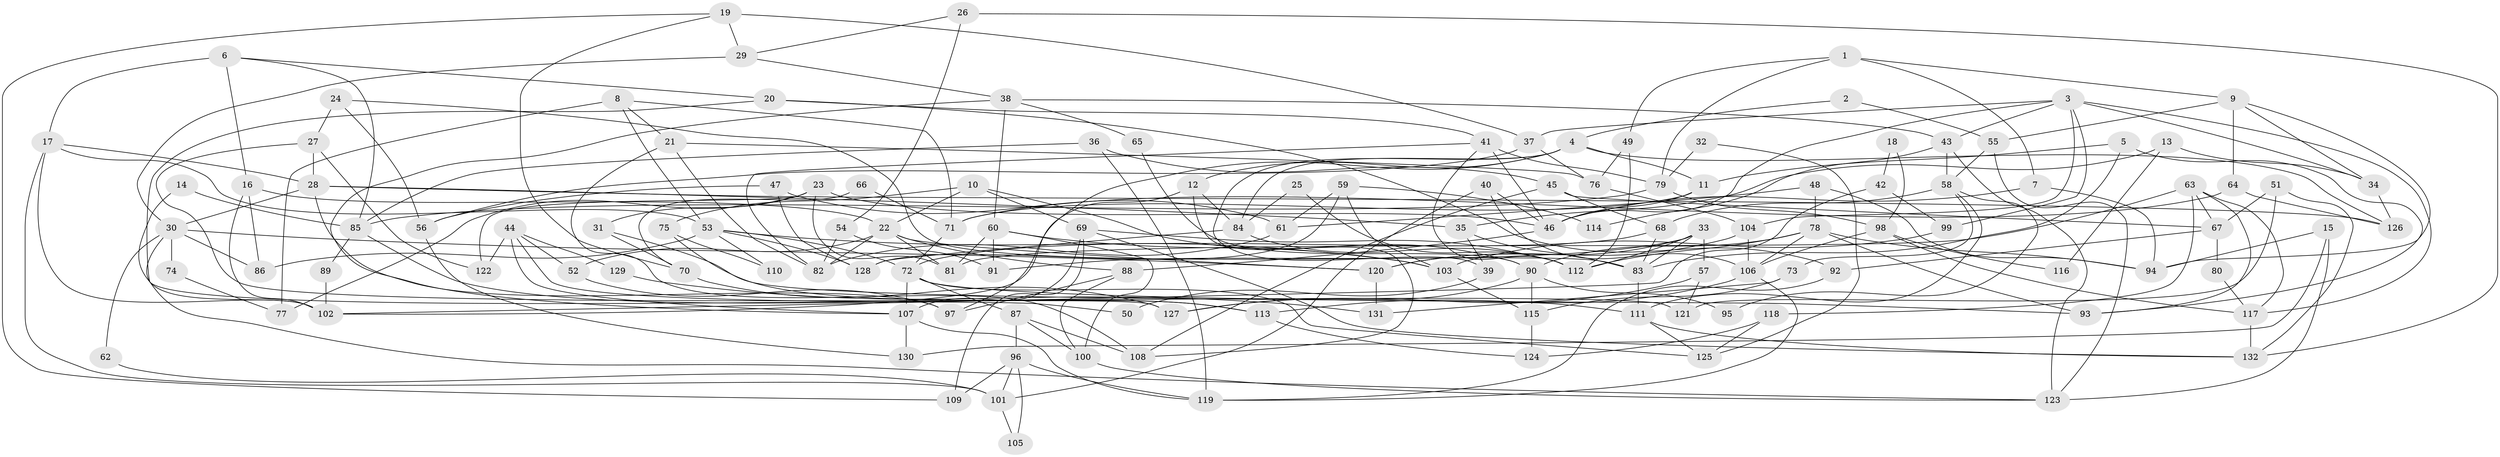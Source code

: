 // Generated by graph-tools (version 1.1) at 2025/36/03/09/25 02:36:13]
// undirected, 132 vertices, 264 edges
graph export_dot {
graph [start="1"]
  node [color=gray90,style=filled];
  1;
  2;
  3;
  4;
  5;
  6;
  7;
  8;
  9;
  10;
  11;
  12;
  13;
  14;
  15;
  16;
  17;
  18;
  19;
  20;
  21;
  22;
  23;
  24;
  25;
  26;
  27;
  28;
  29;
  30;
  31;
  32;
  33;
  34;
  35;
  36;
  37;
  38;
  39;
  40;
  41;
  42;
  43;
  44;
  45;
  46;
  47;
  48;
  49;
  50;
  51;
  52;
  53;
  54;
  55;
  56;
  57;
  58;
  59;
  60;
  61;
  62;
  63;
  64;
  65;
  66;
  67;
  68;
  69;
  70;
  71;
  72;
  73;
  74;
  75;
  76;
  77;
  78;
  79;
  80;
  81;
  82;
  83;
  84;
  85;
  86;
  87;
  88;
  89;
  90;
  91;
  92;
  93;
  94;
  95;
  96;
  97;
  98;
  99;
  100;
  101;
  102;
  103;
  104;
  105;
  106;
  107;
  108;
  109;
  110;
  111;
  112;
  113;
  114;
  115;
  116;
  117;
  118;
  119;
  120;
  121;
  122;
  123;
  124;
  125;
  126;
  127;
  128;
  129;
  130;
  131;
  132;
  1 -- 7;
  1 -- 49;
  1 -- 9;
  1 -- 79;
  2 -- 4;
  2 -- 55;
  3 -- 46;
  3 -- 34;
  3 -- 37;
  3 -- 43;
  3 -- 99;
  3 -- 104;
  3 -- 117;
  4 -- 11;
  4 -- 12;
  4 -- 39;
  4 -- 84;
  4 -- 97;
  4 -- 126;
  5 -- 93;
  5 -- 11;
  5 -- 83;
  6 -- 16;
  6 -- 20;
  6 -- 17;
  6 -- 85;
  7 -- 94;
  7 -- 46;
  8 -- 71;
  8 -- 53;
  8 -- 21;
  8 -- 77;
  9 -- 94;
  9 -- 34;
  9 -- 55;
  9 -- 64;
  10 -- 90;
  10 -- 69;
  10 -- 22;
  10 -- 75;
  11 -- 46;
  11 -- 71;
  12 -- 108;
  12 -- 84;
  12 -- 102;
  13 -- 35;
  13 -- 34;
  13 -- 116;
  14 -- 85;
  14 -- 102;
  15 -- 130;
  15 -- 123;
  15 -- 94;
  16 -- 102;
  16 -- 86;
  16 -- 22;
  17 -- 53;
  17 -- 28;
  17 -- 101;
  17 -- 102;
  18 -- 42;
  18 -- 98;
  19 -- 37;
  19 -- 29;
  19 -- 70;
  19 -- 109;
  20 -- 127;
  20 -- 41;
  20 -- 92;
  21 -- 108;
  21 -- 76;
  21 -- 82;
  22 -- 52;
  22 -- 81;
  22 -- 82;
  22 -- 88;
  22 -- 120;
  23 -- 46;
  23 -- 81;
  23 -- 31;
  23 -- 77;
  23 -- 122;
  24 -- 83;
  24 -- 27;
  24 -- 56;
  25 -- 112;
  25 -- 84;
  26 -- 132;
  26 -- 29;
  26 -- 54;
  27 -- 122;
  27 -- 28;
  27 -- 121;
  28 -- 30;
  28 -- 35;
  28 -- 97;
  28 -- 126;
  29 -- 30;
  29 -- 38;
  30 -- 120;
  30 -- 123;
  30 -- 62;
  30 -- 74;
  30 -- 86;
  31 -- 111;
  31 -- 70;
  32 -- 125;
  32 -- 79;
  33 -- 112;
  33 -- 91;
  33 -- 57;
  33 -- 83;
  33 -- 120;
  34 -- 126;
  35 -- 83;
  35 -- 39;
  36 -- 85;
  36 -- 45;
  36 -- 119;
  37 -- 76;
  37 -- 56;
  38 -- 43;
  38 -- 107;
  38 -- 60;
  38 -- 65;
  39 -- 50;
  40 -- 46;
  40 -- 101;
  40 -- 106;
  41 -- 82;
  41 -- 79;
  41 -- 46;
  41 -- 112;
  42 -- 102;
  42 -- 99;
  43 -- 123;
  43 -- 58;
  43 -- 114;
  44 -- 107;
  44 -- 52;
  44 -- 50;
  44 -- 122;
  44 -- 129;
  45 -- 68;
  45 -- 67;
  45 -- 108;
  46 -- 88;
  47 -- 56;
  47 -- 61;
  47 -- 128;
  48 -- 94;
  48 -- 78;
  48 -- 61;
  49 -- 112;
  49 -- 76;
  51 -- 67;
  51 -- 132;
  51 -- 121;
  52 -- 97;
  53 -- 72;
  53 -- 128;
  53 -- 86;
  53 -- 103;
  53 -- 110;
  54 -- 82;
  54 -- 91;
  55 -- 58;
  55 -- 123;
  56 -- 130;
  57 -- 121;
  57 -- 127;
  58 -- 111;
  58 -- 68;
  58 -- 73;
  58 -- 95;
  59 -- 61;
  59 -- 128;
  59 -- 103;
  59 -- 114;
  60 -- 103;
  60 -- 81;
  60 -- 91;
  60 -- 100;
  61 -- 82;
  62 -- 101;
  63 -- 81;
  63 -- 93;
  63 -- 67;
  63 -- 117;
  63 -- 118;
  64 -- 126;
  64 -- 71;
  65 -- 90;
  66 -- 71;
  66 -- 70;
  67 -- 92;
  67 -- 80;
  68 -- 83;
  68 -- 72;
  69 -- 107;
  69 -- 132;
  69 -- 109;
  69 -- 112;
  70 -- 127;
  71 -- 72;
  72 -- 87;
  72 -- 93;
  72 -- 107;
  72 -- 125;
  73 -- 115;
  73 -- 131;
  74 -- 77;
  75 -- 113;
  75 -- 110;
  76 -- 104;
  78 -- 106;
  78 -- 112;
  78 -- 90;
  78 -- 93;
  78 -- 94;
  79 -- 98;
  79 -- 85;
  80 -- 117;
  83 -- 111;
  84 -- 112;
  84 -- 128;
  85 -- 89;
  85 -- 113;
  87 -- 100;
  87 -- 96;
  87 -- 108;
  88 -- 97;
  88 -- 100;
  89 -- 102;
  90 -- 127;
  90 -- 95;
  90 -- 115;
  92 -- 119;
  96 -- 119;
  96 -- 109;
  96 -- 101;
  96 -- 105;
  98 -- 106;
  98 -- 117;
  98 -- 116;
  99 -- 103;
  100 -- 123;
  101 -- 105;
  103 -- 115;
  104 -- 120;
  104 -- 106;
  106 -- 113;
  106 -- 119;
  107 -- 119;
  107 -- 130;
  111 -- 125;
  111 -- 132;
  113 -- 124;
  115 -- 124;
  117 -- 132;
  118 -- 124;
  118 -- 125;
  120 -- 131;
  129 -- 131;
}
